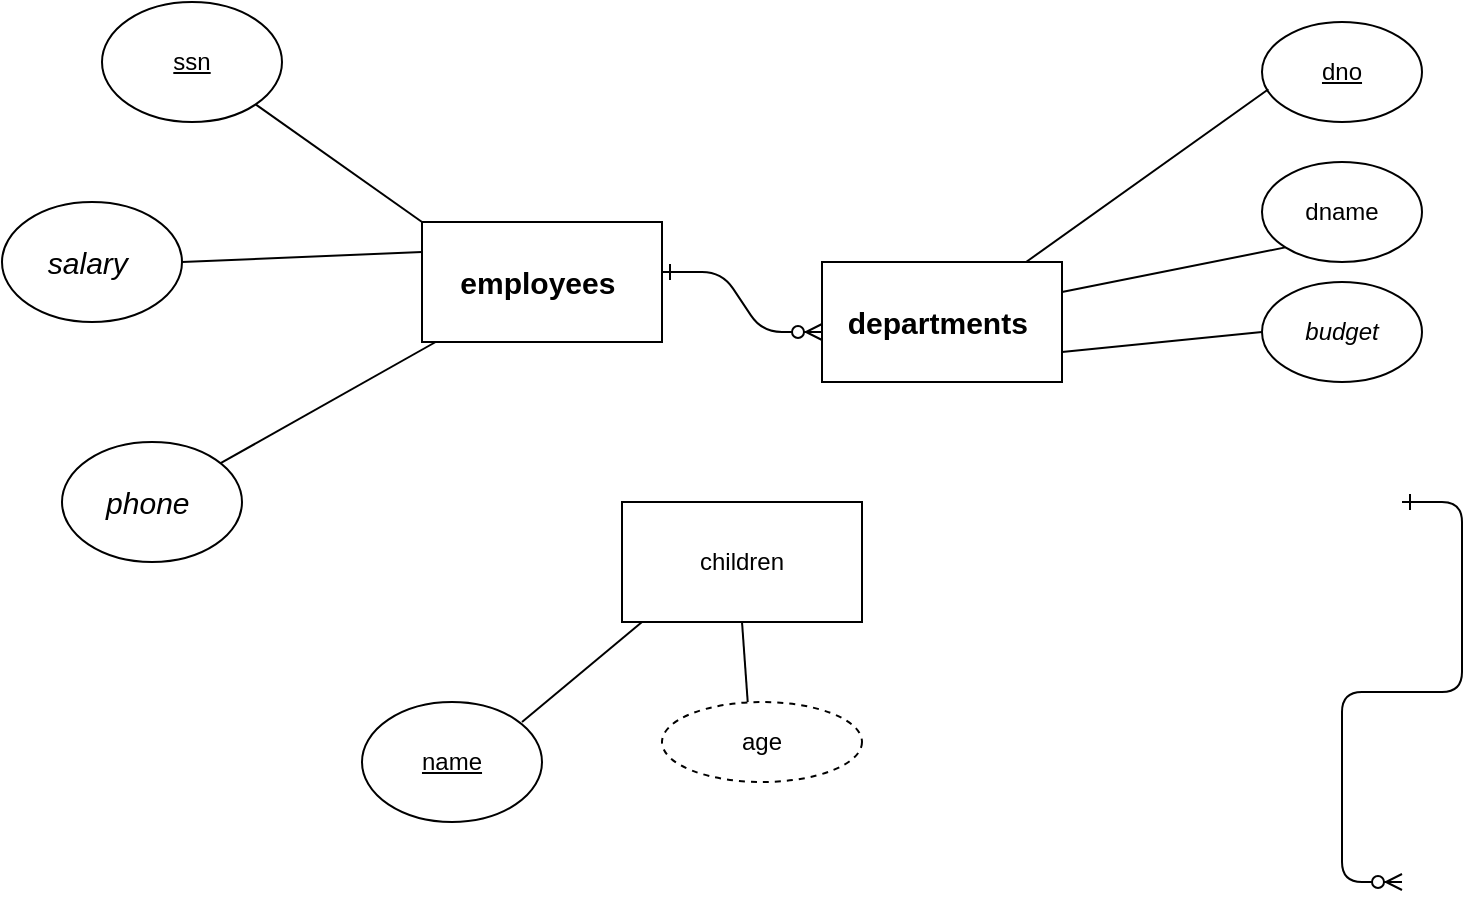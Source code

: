 <mxfile version="20.2.7" type="github">
  <diagram id="R2lEEEUBdFMjLlhIrx00" name="Page-1">
    <mxGraphModel dx="994" dy="564" grid="1" gridSize="10" guides="1" tooltips="1" connect="1" arrows="1" fold="1" page="1" pageScale="1" pageWidth="850" pageHeight="1100" math="0" shadow="0" extFonts="Permanent Marker^https://fonts.googleapis.com/css?family=Permanent+Marker">
      <root>
        <mxCell id="0" />
        <mxCell id="1" parent="0" />
        <mxCell id="C-vyLk0tnHw3VtMMgP7b-1" value="" style="edgeStyle=entityRelationEdgeStyle;endArrow=ERzeroToMany;startArrow=ERone;endFill=1;startFill=0;" parent="1" edge="1">
          <mxGeometry width="100" height="100" relative="1" as="geometry">
            <mxPoint x="370" y="165" as="sourcePoint" />
            <mxPoint x="450" y="195" as="targetPoint" />
          </mxGeometry>
        </mxCell>
        <mxCell id="C-vyLk0tnHw3VtMMgP7b-12" value="" style="edgeStyle=entityRelationEdgeStyle;endArrow=ERzeroToMany;startArrow=ERone;endFill=1;startFill=0;" parent="1" edge="1">
          <mxGeometry width="100" height="100" relative="1" as="geometry">
            <mxPoint x="740" y="280" as="sourcePoint" />
            <mxPoint x="740" y="470" as="targetPoint" />
          </mxGeometry>
        </mxCell>
        <mxCell id="hV3xY0OW3KjCZ-4YezjG-1" value="&lt;span style=&quot;box-sizing: inherit; font-weight: 700; font-family: Muli, sans-serif; font-size: 15px; text-align: justify; background-color: rgb(255, 255, 255);&quot;&gt;employees&lt;/span&gt;&lt;span style=&quot;font-family: Muli, sans-serif; font-size: 15px; text-align: justify; background-color: rgb(255, 255, 255);&quot;&gt;&amp;nbsp;&lt;/span&gt;" style="rounded=0;whiteSpace=wrap;html=1;" vertex="1" parent="1">
          <mxGeometry x="250" y="140" width="120" height="60" as="geometry" />
        </mxCell>
        <mxCell id="hV3xY0OW3KjCZ-4YezjG-2" value="&lt;em style=&quot;box-sizing: inherit; font-family: Muli, sans-serif; font-size: 15px; text-align: justify; background-color: rgb(255, 255, 255);&quot;&gt;salary&amp;nbsp;&lt;/em&gt;" style="ellipse;whiteSpace=wrap;html=1;" vertex="1" parent="1">
          <mxGeometry x="40" y="130" width="90" height="60" as="geometry" />
        </mxCell>
        <mxCell id="hV3xY0OW3KjCZ-4YezjG-3" value="&lt;u&gt;ssn&lt;/u&gt;" style="ellipse;whiteSpace=wrap;html=1;" vertex="1" parent="1">
          <mxGeometry x="90" y="30" width="90" height="60" as="geometry" />
        </mxCell>
        <mxCell id="hV3xY0OW3KjCZ-4YezjG-4" value="&lt;em style=&quot;box-sizing: inherit; font-family: Muli, sans-serif; font-size: 15px; text-align: justify; background-color: rgb(255, 255, 255);&quot;&gt;phone&amp;nbsp;&lt;/em&gt;" style="ellipse;whiteSpace=wrap;html=1;" vertex="1" parent="1">
          <mxGeometry x="70" y="250" width="90" height="60" as="geometry" />
        </mxCell>
        <mxCell id="hV3xY0OW3KjCZ-4YezjG-10" value="&lt;span style=&quot;box-sizing: inherit; font-weight: 700; font-family: Muli, sans-serif; font-size: 15px; text-align: justify; background-color: rgb(255, 255, 255);&quot;&gt;departments&lt;/span&gt;&lt;em style=&quot;box-sizing: inherit; font-family: Muli, sans-serif; font-size: 15px; text-align: justify; background-color: rgb(255, 255, 255);&quot;&gt;&amp;nbsp;&lt;/em&gt;" style="rounded=0;whiteSpace=wrap;html=1;" vertex="1" parent="1">
          <mxGeometry x="450" y="160" width="120" height="60" as="geometry" />
        </mxCell>
        <mxCell id="hV3xY0OW3KjCZ-4YezjG-11" value="&lt;u&gt;dno&lt;/u&gt;" style="ellipse;whiteSpace=wrap;html=1;" vertex="1" parent="1">
          <mxGeometry x="670" y="40" width="80" height="50" as="geometry" />
        </mxCell>
        <mxCell id="hV3xY0OW3KjCZ-4YezjG-12" value="dname" style="ellipse;whiteSpace=wrap;html=1;" vertex="1" parent="1">
          <mxGeometry x="670" y="110" width="80" height="50" as="geometry" />
        </mxCell>
        <mxCell id="hV3xY0OW3KjCZ-4YezjG-13" value="&lt;em style=&quot;box-sizing: inherit; font-family: Muli, sans-serif; text-align: justify; background-color: rgb(255, 255, 255);&quot;&gt;&lt;font style=&quot;font-size: 12px;&quot;&gt;budget&lt;/font&gt;&lt;/em&gt;" style="ellipse;whiteSpace=wrap;html=1;" vertex="1" parent="1">
          <mxGeometry x="670" y="170" width="80" height="50" as="geometry" />
        </mxCell>
        <mxCell id="hV3xY0OW3KjCZ-4YezjG-14" value="" style="endArrow=none;html=1;rounded=0;exitX=1;exitY=1;exitDx=0;exitDy=0;entryX=0;entryY=0;entryDx=0;entryDy=0;" edge="1" parent="1" source="hV3xY0OW3KjCZ-4YezjG-3" target="hV3xY0OW3KjCZ-4YezjG-1">
          <mxGeometry width="50" height="50" relative="1" as="geometry">
            <mxPoint x="160" y="130" as="sourcePoint" />
            <mxPoint x="210" y="80" as="targetPoint" />
          </mxGeometry>
        </mxCell>
        <mxCell id="hV3xY0OW3KjCZ-4YezjG-15" value="" style="endArrow=none;html=1;rounded=0;exitX=1;exitY=0.5;exitDx=0;exitDy=0;entryX=0;entryY=0.25;entryDx=0;entryDy=0;" edge="1" parent="1" source="hV3xY0OW3KjCZ-4YezjG-2" target="hV3xY0OW3KjCZ-4YezjG-1">
          <mxGeometry width="50" height="50" relative="1" as="geometry">
            <mxPoint x="380" y="310" as="sourcePoint" />
            <mxPoint x="430" y="260" as="targetPoint" />
          </mxGeometry>
        </mxCell>
        <mxCell id="hV3xY0OW3KjCZ-4YezjG-16" value="" style="endArrow=none;html=1;rounded=0;" edge="1" parent="1" source="hV3xY0OW3KjCZ-4YezjG-4" target="hV3xY0OW3KjCZ-4YezjG-1">
          <mxGeometry width="50" height="50" relative="1" as="geometry">
            <mxPoint x="380" y="310" as="sourcePoint" />
            <mxPoint x="430" y="260" as="targetPoint" />
          </mxGeometry>
        </mxCell>
        <mxCell id="hV3xY0OW3KjCZ-4YezjG-17" value="" style="endArrow=none;html=1;rounded=0;entryX=0.04;entryY=0.672;entryDx=0;entryDy=0;entryPerimeter=0;" edge="1" parent="1" source="hV3xY0OW3KjCZ-4YezjG-10" target="hV3xY0OW3KjCZ-4YezjG-11">
          <mxGeometry width="50" height="50" relative="1" as="geometry">
            <mxPoint x="380" y="310" as="sourcePoint" />
            <mxPoint x="430" y="260" as="targetPoint" />
          </mxGeometry>
        </mxCell>
        <mxCell id="hV3xY0OW3KjCZ-4YezjG-18" value="" style="endArrow=none;html=1;rounded=0;entryX=1;entryY=0.25;entryDx=0;entryDy=0;exitX=0;exitY=1;exitDx=0;exitDy=0;" edge="1" parent="1" source="hV3xY0OW3KjCZ-4YezjG-12" target="hV3xY0OW3KjCZ-4YezjG-10">
          <mxGeometry width="50" height="50" relative="1" as="geometry">
            <mxPoint x="380" y="310" as="sourcePoint" />
            <mxPoint x="430" y="260" as="targetPoint" />
          </mxGeometry>
        </mxCell>
        <mxCell id="hV3xY0OW3KjCZ-4YezjG-19" value="" style="endArrow=none;html=1;rounded=0;exitX=1;exitY=0.75;exitDx=0;exitDy=0;entryX=0;entryY=0.5;entryDx=0;entryDy=0;" edge="1" parent="1" source="hV3xY0OW3KjCZ-4YezjG-10" target="hV3xY0OW3KjCZ-4YezjG-13">
          <mxGeometry width="50" height="50" relative="1" as="geometry">
            <mxPoint x="380" y="310" as="sourcePoint" />
            <mxPoint x="430" y="260" as="targetPoint" />
          </mxGeometry>
        </mxCell>
        <mxCell id="hV3xY0OW3KjCZ-4YezjG-22" value="children" style="rounded=0;whiteSpace=wrap;html=1;fontSize=12;" vertex="1" parent="1">
          <mxGeometry x="350" y="280" width="120" height="60" as="geometry" />
        </mxCell>
        <mxCell id="hV3xY0OW3KjCZ-4YezjG-24" value="&lt;u&gt;name&lt;/u&gt;" style="ellipse;whiteSpace=wrap;html=1;fontSize=12;" vertex="1" parent="1">
          <mxGeometry x="220" y="380" width="90" height="60" as="geometry" />
        </mxCell>
        <mxCell id="hV3xY0OW3KjCZ-4YezjG-27" value="" style="endArrow=none;html=1;rounded=0;fontSize=12;exitX=0.889;exitY=0.167;exitDx=0;exitDy=0;exitPerimeter=0;" edge="1" parent="1" source="hV3xY0OW3KjCZ-4YezjG-24">
          <mxGeometry width="50" height="50" relative="1" as="geometry">
            <mxPoint x="310" y="390" as="sourcePoint" />
            <mxPoint x="360" y="340" as="targetPoint" />
          </mxGeometry>
        </mxCell>
        <mxCell id="hV3xY0OW3KjCZ-4YezjG-28" value="" style="endArrow=none;html=1;rounded=0;fontSize=12;entryX=0.5;entryY=1;entryDx=0;entryDy=0;" edge="1" parent="1" target="hV3xY0OW3KjCZ-4YezjG-22">
          <mxGeometry width="50" height="50" relative="1" as="geometry">
            <mxPoint x="412.86" y="380.034" as="sourcePoint" />
            <mxPoint x="420" y="350" as="targetPoint" />
          </mxGeometry>
        </mxCell>
        <mxCell id="hV3xY0OW3KjCZ-4YezjG-32" value="age" style="ellipse;whiteSpace=wrap;html=1;align=center;dashed=1;fontSize=12;" vertex="1" parent="1">
          <mxGeometry x="370" y="380" width="100" height="40" as="geometry" />
        </mxCell>
      </root>
    </mxGraphModel>
  </diagram>
</mxfile>
